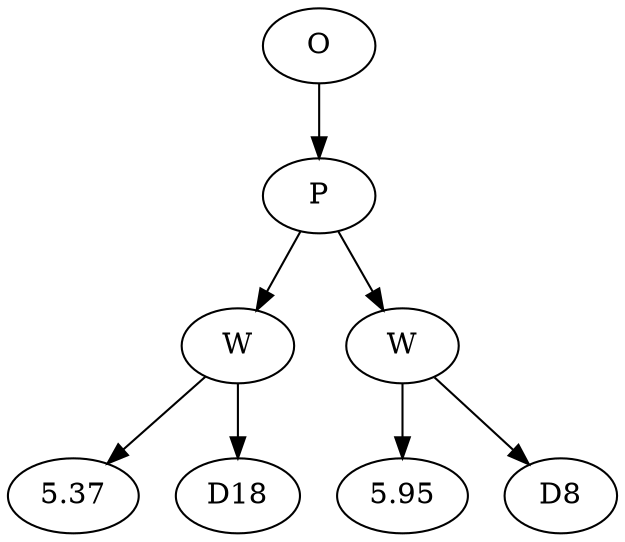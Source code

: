 // Tree
digraph {
	39538206 [label=O]
	39538207 [label=P]
	39538206 -> 39538207
	39538208 [label=W]
	39538207 -> 39538208
	39538209 [label=5.37]
	39538208 -> 39538209
	39538210 [label=D18]
	39538208 -> 39538210
	39538211 [label=W]
	39538207 -> 39538211
	39538212 [label=5.95]
	39538211 -> 39538212
	39538213 [label=D8]
	39538211 -> 39538213
}
